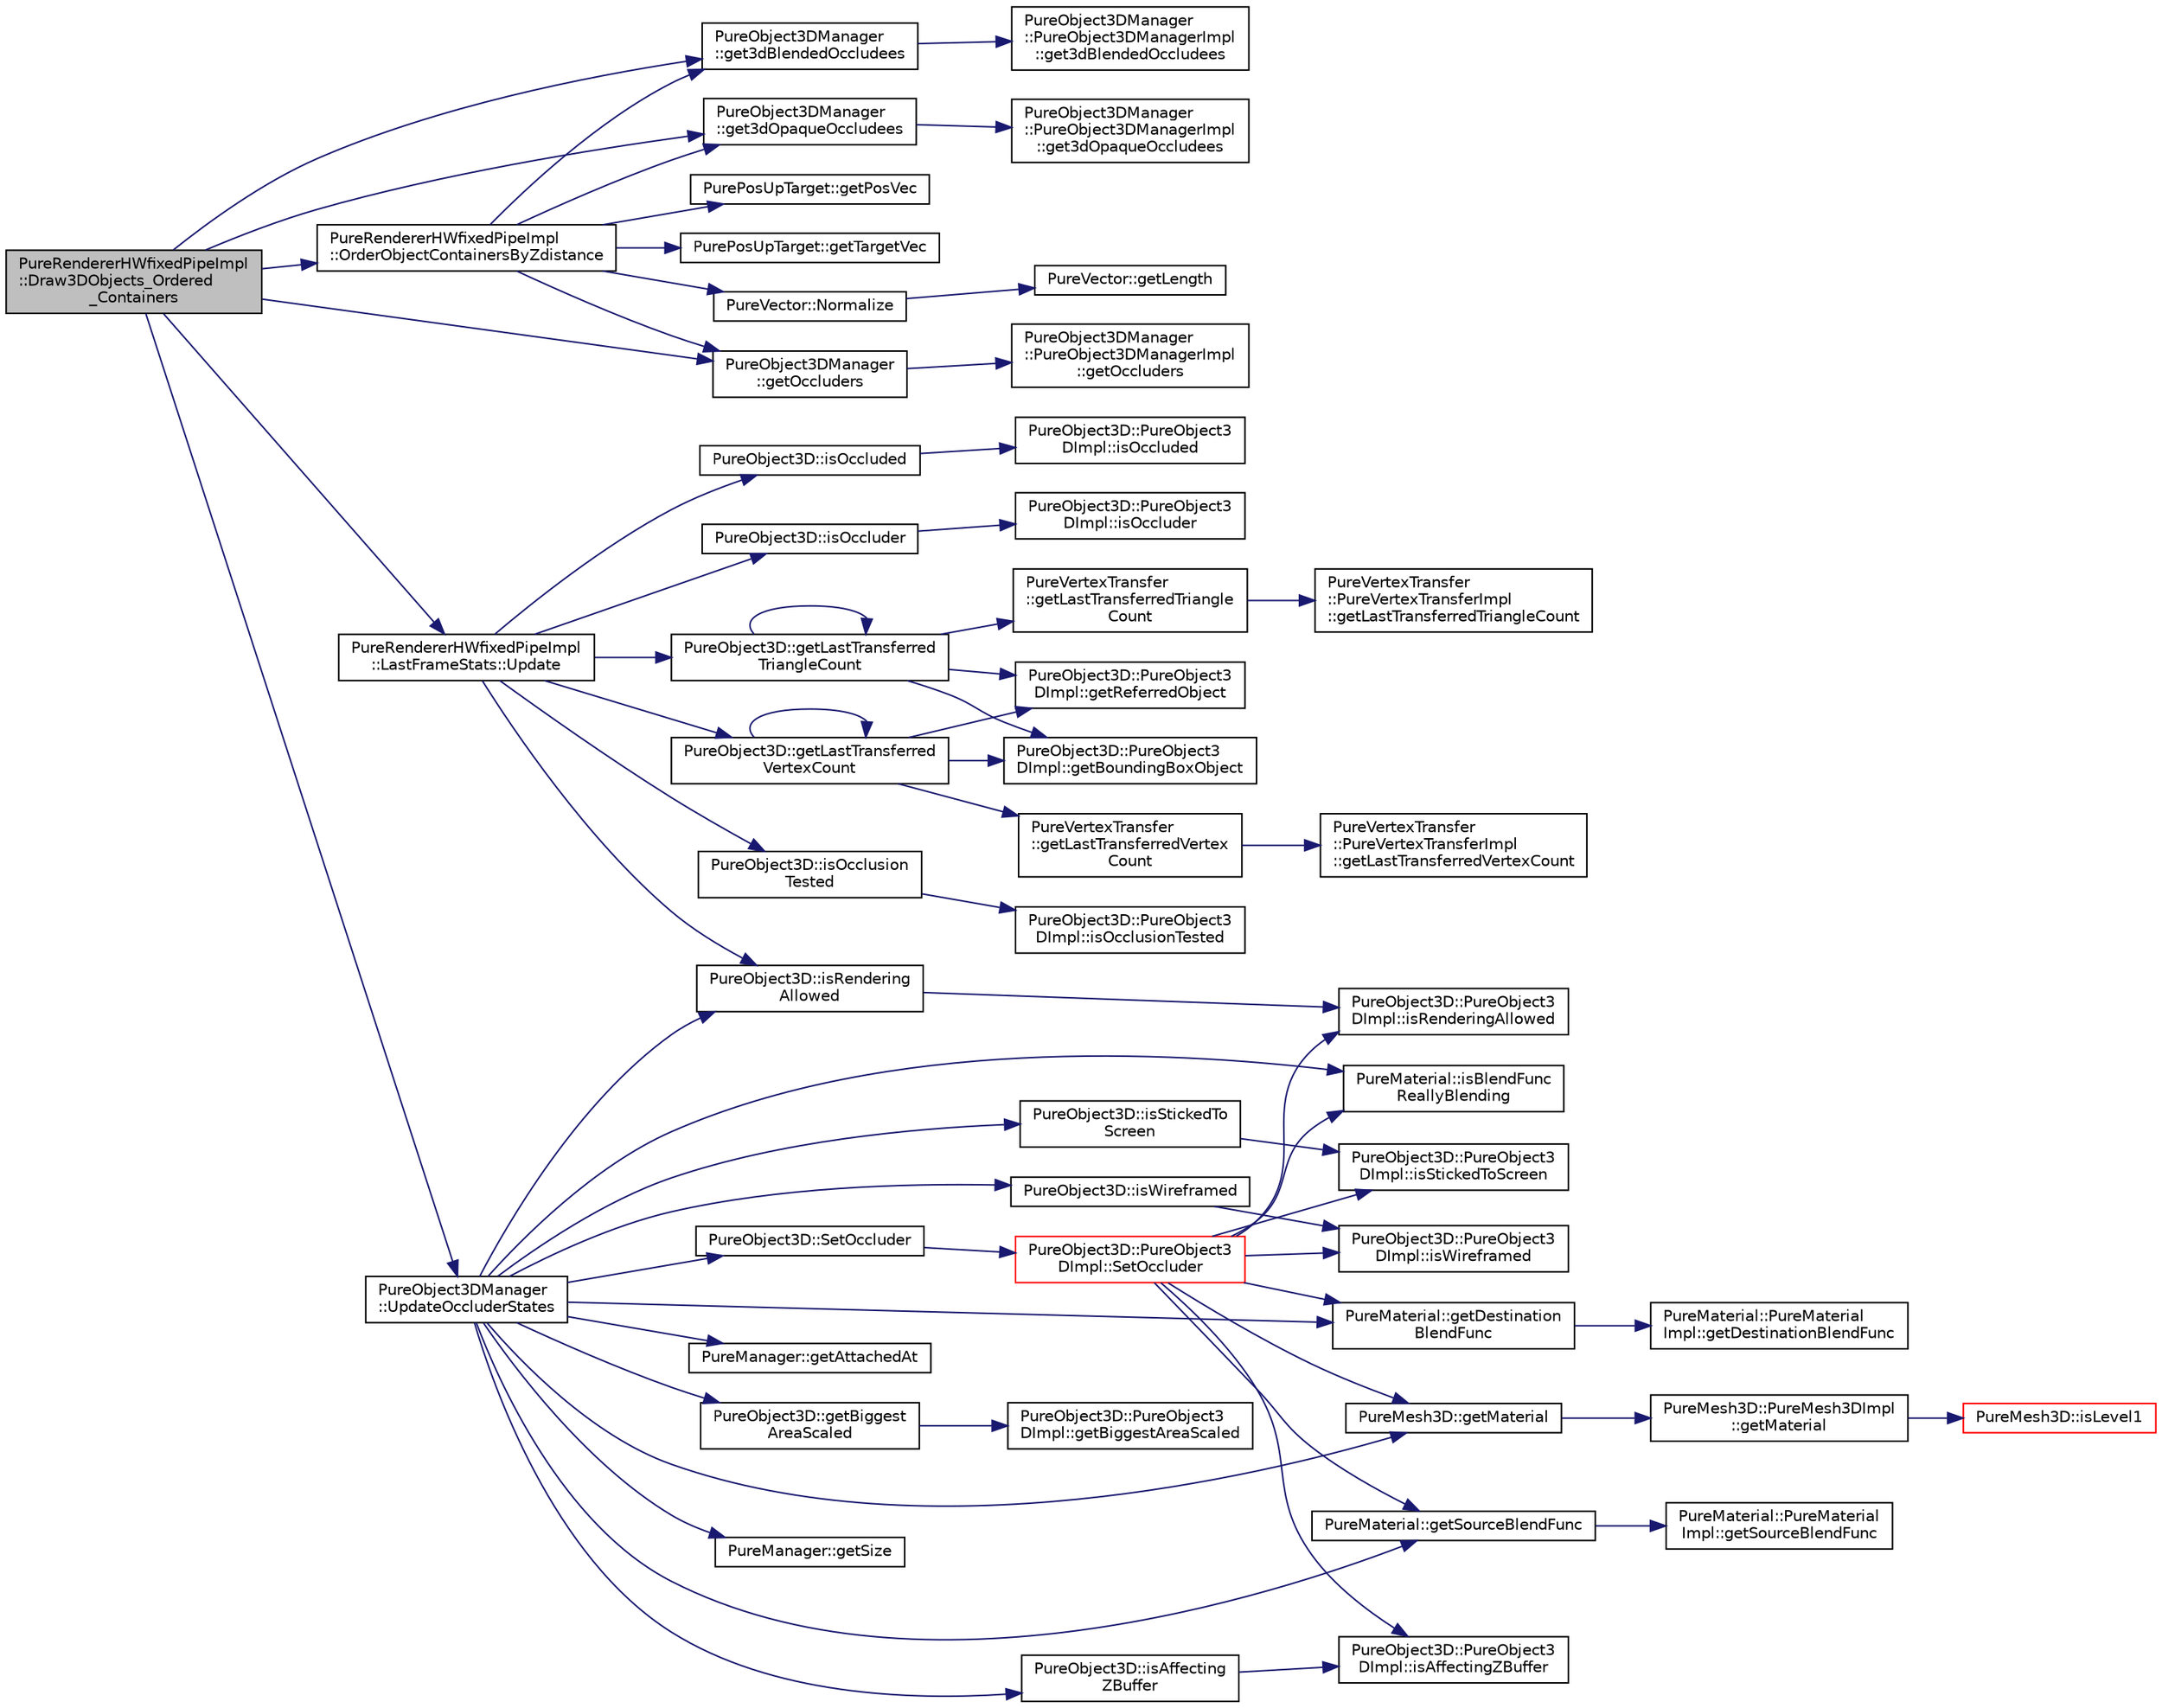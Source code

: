 digraph "PureRendererHWfixedPipeImpl::Draw3DObjects_Ordered_Containers"
{
 // LATEX_PDF_SIZE
  edge [fontname="Helvetica",fontsize="10",labelfontname="Helvetica",labelfontsize="10"];
  node [fontname="Helvetica",fontsize="10",shape=record];
  rankdir="LR";
  Node1 [label="PureRendererHWfixedPipeImpl\l::Draw3DObjects_Ordered\l_Containers",height=0.2,width=0.4,color="black", fillcolor="grey75", style="filled", fontcolor="black",tooltip="Draws 3D objects using separate Object3D containers."];
  Node1 -> Node2 [color="midnightblue",fontsize="10",style="solid",fontname="Helvetica"];
  Node2 [label="PureObject3DManager\l::get3dBlendedOccludees",height=0.2,width=0.4,color="black", fillcolor="white", style="filled",URL="$class_pure_object3_d_manager.html#a0319ff10f6b94d659b1cf9ecaff2b2f2",tooltip="Get a list of 3D (non-sticked) blended occludees."];
  Node2 -> Node3 [color="midnightblue",fontsize="10",style="solid",fontname="Helvetica"];
  Node3 [label="PureObject3DManager\l::PureObject3DManagerImpl\l::get3dBlendedOccludees",height=0.2,width=0.4,color="black", fillcolor="white", style="filled",URL="$class_pure_object3_d_manager_1_1_pure_object3_d_manager_impl.html#a211c07d8529d3092091cbfd04640f3a6",tooltip=" "];
  Node1 -> Node4 [color="midnightblue",fontsize="10",style="solid",fontname="Helvetica"];
  Node4 [label="PureObject3DManager\l::get3dOpaqueOccludees",height=0.2,width=0.4,color="black", fillcolor="white", style="filled",URL="$class_pure_object3_d_manager.html#a4574db4d84c1f9ae429f70b39d22e335",tooltip="Get a list of 3D (non-sticked) opaque (non-blended) occludees."];
  Node4 -> Node5 [color="midnightblue",fontsize="10",style="solid",fontname="Helvetica"];
  Node5 [label="PureObject3DManager\l::PureObject3DManagerImpl\l::get3dOpaqueOccludees",height=0.2,width=0.4,color="black", fillcolor="white", style="filled",URL="$class_pure_object3_d_manager_1_1_pure_object3_d_manager_impl.html#aad18da93cf0450105a3370adf9d6f3e4",tooltip=" "];
  Node1 -> Node6 [color="midnightblue",fontsize="10",style="solid",fontname="Helvetica"];
  Node6 [label="PureObject3DManager\l::getOccluders",height=0.2,width=0.4,color="black", fillcolor="white", style="filled",URL="$class_pure_object3_d_manager.html#af928bd00e2b8bf64131e40d9315cdac2",tooltip="Get a list of occluders."];
  Node6 -> Node7 [color="midnightblue",fontsize="10",style="solid",fontname="Helvetica"];
  Node7 [label="PureObject3DManager\l::PureObject3DManagerImpl\l::getOccluders",height=0.2,width=0.4,color="black", fillcolor="white", style="filled",URL="$class_pure_object3_d_manager_1_1_pure_object3_d_manager_impl.html#a1ced804e2fb80af9e2feaeb327e9a5ad",tooltip=" "];
  Node1 -> Node8 [color="midnightblue",fontsize="10",style="solid",fontname="Helvetica"];
  Node8 [label="PureRendererHWfixedPipeImpl\l::OrderObjectContainersByZdistance",height=0.2,width=0.4,color="black", fillcolor="white", style="filled",URL="$class_pure_renderer_h_wfixed_pipe_impl.html#a2f024914e582be97a60f1e1453536d12",tooltip="Orders objects by Z-distance relative to camera view."];
  Node8 -> Node2 [color="midnightblue",fontsize="10",style="solid",fontname="Helvetica"];
  Node8 -> Node4 [color="midnightblue",fontsize="10",style="solid",fontname="Helvetica"];
  Node8 -> Node6 [color="midnightblue",fontsize="10",style="solid",fontname="Helvetica"];
  Node8 -> Node9 [color="midnightblue",fontsize="10",style="solid",fontname="Helvetica"];
  Node9 [label="PurePosUpTarget::getPosVec",height=0.2,width=0.4,color="black", fillcolor="white", style="filled",URL="$class_pure_pos_up_target.html#a9746aa7f7dc347d35178b2f61acce74f",tooltip="Gets Position vector."];
  Node8 -> Node10 [color="midnightblue",fontsize="10",style="solid",fontname="Helvetica"];
  Node10 [label="PurePosUpTarget::getTargetVec",height=0.2,width=0.4,color="black", fillcolor="white", style="filled",URL="$class_pure_pos_up_target.html#a3581f9c62cc1455af15f144553a8beda",tooltip="Gets Target vector."];
  Node8 -> Node11 [color="midnightblue",fontsize="10",style="solid",fontname="Helvetica"];
  Node11 [label="PureVector::Normalize",height=0.2,width=0.4,color="black", fillcolor="white", style="filled",URL="$class_pure_vector.html#a011fd4f34f4a288519986fe51219c245",tooltip="Normalizes the coordinates."];
  Node11 -> Node12 [color="midnightblue",fontsize="10",style="solid",fontname="Helvetica"];
  Node12 [label="PureVector::getLength",height=0.2,width=0.4,color="black", fillcolor="white", style="filled",URL="$class_pure_vector.html#ab46a1c67a233f83d514d96194481f747",tooltip="Gets the length."];
  Node1 -> Node13 [color="midnightblue",fontsize="10",style="solid",fontname="Helvetica"];
  Node13 [label="PureRendererHWfixedPipeImpl\l::LastFrameStats::Update",height=0.2,width=0.4,color="black", fillcolor="white", style="filled",URL="$class_pure_renderer_h_wfixed_pipe_impl_1_1_last_frame_stats.html#a7ae64c631a2901e487ab9f51aa2387ea",tooltip="Updates the per-frame stats with data from the given object."];
  Node13 -> Node14 [color="midnightblue",fontsize="10",style="solid",fontname="Helvetica"];
  Node14 [label="PureObject3D::getLastTransferred\lTriangleCount",height=0.2,width=0.4,color="black", fillcolor="white", style="filled",URL="$class_pure_object3_d.html#aefcc39b8e2db8a163076efdc52b952a6",tooltip="Gets the number of triangles sent to graphics pipeline by the last transferVertices() call."];
  Node14 -> Node15 [color="midnightblue",fontsize="10",style="solid",fontname="Helvetica"];
  Node15 [label="PureObject3D::PureObject3\lDImpl::getBoundingBoxObject",height=0.2,width=0.4,color="black", fillcolor="white", style="filled",URL="$class_pure_object3_d_1_1_pure_object3_d_impl.html#a115f9aeb18e8796570c6ff232e6c59cf",tooltip=" "];
  Node14 -> Node14 [color="midnightblue",fontsize="10",style="solid",fontname="Helvetica"];
  Node14 -> Node16 [color="midnightblue",fontsize="10",style="solid",fontname="Helvetica"];
  Node16 [label="PureVertexTransfer\l::getLastTransferredTriangle\lCount",height=0.2,width=0.4,color="black", fillcolor="white", style="filled",URL="$class_pure_vertex_transfer.html#a038b3948f8f9999f13928b2d495d1870",tooltip="Gets the number of triangles sent to graphics pipeline by the last transferVertices() call."];
  Node16 -> Node17 [color="midnightblue",fontsize="10",style="solid",fontname="Helvetica"];
  Node17 [label="PureVertexTransfer\l::PureVertexTransferImpl\l::getLastTransferredTriangleCount",height=0.2,width=0.4,color="black", fillcolor="white", style="filled",URL="$class_pure_vertex_transfer_1_1_pure_vertex_transfer_impl.html#a8abd46b6818113d9c0f8f3dcb5c855fa",tooltip=" "];
  Node14 -> Node18 [color="midnightblue",fontsize="10",style="solid",fontname="Helvetica"];
  Node18 [label="PureObject3D::PureObject3\lDImpl::getReferredObject",height=0.2,width=0.4,color="black", fillcolor="white", style="filled",URL="$class_pure_object3_d_1_1_pure_object3_d_impl.html#a40d9f6688f4f5c505ca45cb476c36eec",tooltip=" "];
  Node13 -> Node19 [color="midnightblue",fontsize="10",style="solid",fontname="Helvetica"];
  Node19 [label="PureObject3D::getLastTransferred\lVertexCount",height=0.2,width=0.4,color="black", fillcolor="white", style="filled",URL="$class_pure_object3_d.html#aed9dab5d9a4a9d44f8df711f6fd9137c",tooltip="Gets the number of vertices sent to graphics pipeline by the last transferVertices() call."];
  Node19 -> Node15 [color="midnightblue",fontsize="10",style="solid",fontname="Helvetica"];
  Node19 -> Node19 [color="midnightblue",fontsize="10",style="solid",fontname="Helvetica"];
  Node19 -> Node20 [color="midnightblue",fontsize="10",style="solid",fontname="Helvetica"];
  Node20 [label="PureVertexTransfer\l::getLastTransferredVertex\lCount",height=0.2,width=0.4,color="black", fillcolor="white", style="filled",URL="$class_pure_vertex_transfer.html#ab857ca93975c0cb8c3b076b3620c5aee",tooltip="Gets the number of vertices sent to graphics pipeline by the last transferVertices() call."];
  Node20 -> Node21 [color="midnightblue",fontsize="10",style="solid",fontname="Helvetica"];
  Node21 [label="PureVertexTransfer\l::PureVertexTransferImpl\l::getLastTransferredVertexCount",height=0.2,width=0.4,color="black", fillcolor="white", style="filled",URL="$class_pure_vertex_transfer_1_1_pure_vertex_transfer_impl.html#a76122d130051bde47455f1eb33d077d8",tooltip=" "];
  Node19 -> Node18 [color="midnightblue",fontsize="10",style="solid",fontname="Helvetica"];
  Node13 -> Node22 [color="midnightblue",fontsize="10",style="solid",fontname="Helvetica"];
  Node22 [label="PureObject3D::isOccluded",height=0.2,width=0.4,color="black", fillcolor="white", style="filled",URL="$class_pure_object3_d.html#a9cffd76678803cfe6906236a24eb6664",tooltip="Gets whether this object was occluded or not based on the last finished occlusion test."];
  Node22 -> Node23 [color="midnightblue",fontsize="10",style="solid",fontname="Helvetica"];
  Node23 [label="PureObject3D::PureObject3\lDImpl::isOccluded",height=0.2,width=0.4,color="black", fillcolor="white", style="filled",URL="$class_pure_object3_d_1_1_pure_object3_d_impl.html#a1846c143acdb3bc79236b1721025c32d",tooltip=" "];
  Node13 -> Node24 [color="midnightblue",fontsize="10",style="solid",fontname="Helvetica"];
  Node24 [label="PureObject3D::isOccluder",height=0.2,width=0.4,color="black", fillcolor="white", style="filled",URL="$class_pure_object3_d.html#af542e7deb1c80b0a3382c2ededa3121c",tooltip="Gets whether this object should be considered as an occluder during rendering."];
  Node24 -> Node25 [color="midnightblue",fontsize="10",style="solid",fontname="Helvetica"];
  Node25 [label="PureObject3D::PureObject3\lDImpl::isOccluder",height=0.2,width=0.4,color="black", fillcolor="white", style="filled",URL="$class_pure_object3_d_1_1_pure_object3_d_impl.html#ae36022b4a72908449cf8a6e0ecf2eec1",tooltip=" "];
  Node13 -> Node26 [color="midnightblue",fontsize="10",style="solid",fontname="Helvetica"];
  Node26 [label="PureObject3D::isOcclusion\lTested",height=0.2,width=0.4,color="black", fillcolor="white", style="filled",URL="$class_pure_object3_d.html#a7718ebe0f775ef5710cb2c9ec4c7c5ac",tooltip="Gets whether this object is being tested if it is occluded or not."];
  Node26 -> Node27 [color="midnightblue",fontsize="10",style="solid",fontname="Helvetica"];
  Node27 [label="PureObject3D::PureObject3\lDImpl::isOcclusionTested",height=0.2,width=0.4,color="black", fillcolor="white", style="filled",URL="$class_pure_object3_d_1_1_pure_object3_d_impl.html#ab9596fc897039e3655a32f1ff7ab627d",tooltip=" "];
  Node13 -> Node28 [color="midnightblue",fontsize="10",style="solid",fontname="Helvetica"];
  Node28 [label="PureObject3D::isRendering\lAllowed",height=0.2,width=0.4,color="black", fillcolor="white", style="filled",URL="$class_pure_object3_d.html#a201bcb9211c6f628a57b265979091950",tooltip="Gets if rendering is allowed."];
  Node28 -> Node29 [color="midnightblue",fontsize="10",style="solid",fontname="Helvetica"];
  Node29 [label="PureObject3D::PureObject3\lDImpl::isRenderingAllowed",height=0.2,width=0.4,color="black", fillcolor="white", style="filled",URL="$class_pure_object3_d_1_1_pure_object3_d_impl.html#a3ebad391eaa5df9a40a207fbacc0573e",tooltip=" "];
  Node1 -> Node30 [color="midnightblue",fontsize="10",style="solid",fontname="Helvetica"];
  Node30 [label="PureObject3DManager\l::UpdateOccluderStates",height=0.2,width=0.4,color="black", fillcolor="white", style="filled",URL="$class_pure_object3_d_manager.html#a20d9c29b450098803aa457b572859d92",tooltip="Iterates over its manageds and updates their occluder states."];
  Node30 -> Node31 [color="midnightblue",fontsize="10",style="solid",fontname="Helvetica"];
  Node31 [label="PureManager::getAttachedAt",height=0.2,width=0.4,color="black", fillcolor="white", style="filled",URL="$class_pure_manager.html#a9dc649f2708925167bec9d35c5cd1dac",tooltip="Gets the pointer to the managed at the given index."];
  Node30 -> Node32 [color="midnightblue",fontsize="10",style="solid",fontname="Helvetica"];
  Node32 [label="PureObject3D::getBiggest\lAreaScaled",height=0.2,width=0.4,color="black", fillcolor="white", style="filled",URL="$class_pure_object3_d.html#a64a254d2fd2fc5a94851d006aa0762df",tooltip="Gets the biggest area of the object on either plane (XY, XZ or YZ), scaled by current scaling factor."];
  Node32 -> Node33 [color="midnightblue",fontsize="10",style="solid",fontname="Helvetica"];
  Node33 [label="PureObject3D::PureObject3\lDImpl::getBiggestAreaScaled",height=0.2,width=0.4,color="black", fillcolor="white", style="filled",URL="$class_pure_object3_d_1_1_pure_object3_d_impl.html#ac973b31232de2b4c3d279d1370bdec9a",tooltip=" "];
  Node30 -> Node34 [color="midnightblue",fontsize="10",style="solid",fontname="Helvetica"];
  Node34 [label="PureMaterial::getDestination\lBlendFunc",height=0.2,width=0.4,color="black", fillcolor="white", style="filled",URL="$class_pure_material.html#a6da69b985d3b4aaa53e1fd09e60a0cf3",tooltip="Gets the destination blend factor on the specified level."];
  Node34 -> Node35 [color="midnightblue",fontsize="10",style="solid",fontname="Helvetica"];
  Node35 [label="PureMaterial::PureMaterial\lImpl::getDestinationBlendFunc",height=0.2,width=0.4,color="black", fillcolor="white", style="filled",URL="$class_pure_material_1_1_pure_material_impl.html#a27ebedf739437582388bcf695952a905",tooltip=" "];
  Node30 -> Node36 [color="midnightblue",fontsize="10",style="solid",fontname="Helvetica"];
  Node36 [label="PureMesh3D::getMaterial",height=0.2,width=0.4,color="black", fillcolor="white", style="filled",URL="$class_pure_mesh3_d.html#a5a24f2851af802c62d43f211828302ce",tooltip="Gets the material."];
  Node36 -> Node37 [color="midnightblue",fontsize="10",style="solid",fontname="Helvetica"];
  Node37 [label="PureMesh3D::PureMesh3DImpl\l::getMaterial",height=0.2,width=0.4,color="black", fillcolor="white", style="filled",URL="$class_pure_mesh3_d_1_1_pure_mesh3_d_impl.html#aee17b7f49111f4bb38ae444338ae445f",tooltip=" "];
  Node37 -> Node38 [color="midnightblue",fontsize="10",style="solid",fontname="Helvetica"];
  Node38 [label="PureMesh3D::isLevel1",height=0.2,width=0.4,color="red", fillcolor="white", style="filled",URL="$class_pure_mesh3_d.html#a5994d09a83ab409a273eeffff3d6b105",tooltip="Tells if the mesh is a level-1 parent mesh."];
  Node30 -> Node40 [color="midnightblue",fontsize="10",style="solid",fontname="Helvetica"];
  Node40 [label="PureManager::getSize",height=0.2,width=0.4,color="black", fillcolor="white", style="filled",URL="$class_pure_manager.html#ab0e16425f31ab0363649bfacdecec94d",tooltip="Gets the number of allocated slots for managed objects; getSize() >= getCount()."];
  Node30 -> Node41 [color="midnightblue",fontsize="10",style="solid",fontname="Helvetica"];
  Node41 [label="PureMaterial::getSourceBlendFunc",height=0.2,width=0.4,color="black", fillcolor="white", style="filled",URL="$class_pure_material.html#ae232adc941aec0ffbe7533c28ec58546",tooltip="Gets the source blend factor on the specified level."];
  Node41 -> Node42 [color="midnightblue",fontsize="10",style="solid",fontname="Helvetica"];
  Node42 [label="PureMaterial::PureMaterial\lImpl::getSourceBlendFunc",height=0.2,width=0.4,color="black", fillcolor="white", style="filled",URL="$class_pure_material_1_1_pure_material_impl.html#abf42ebc8a2be9ca0558c18856d756244",tooltip=" "];
  Node30 -> Node43 [color="midnightblue",fontsize="10",style="solid",fontname="Helvetica"];
  Node43 [label="PureObject3D::isAffecting\lZBuffer",height=0.2,width=0.4,color="black", fillcolor="white", style="filled",URL="$class_pure_object3_d.html#a1d51f67fa13dde31113edaa80645221a",tooltip="Gets whether we write to the Z-Buffer while rendering."];
  Node43 -> Node44 [color="midnightblue",fontsize="10",style="solid",fontname="Helvetica"];
  Node44 [label="PureObject3D::PureObject3\lDImpl::isAffectingZBuffer",height=0.2,width=0.4,color="black", fillcolor="white", style="filled",URL="$class_pure_object3_d_1_1_pure_object3_d_impl.html#a8c3b655ab945c1f5e0e98f40bc742fc2",tooltip=" "];
  Node30 -> Node45 [color="midnightblue",fontsize="10",style="solid",fontname="Helvetica"];
  Node45 [label="PureMaterial::isBlendFunc\lReallyBlending",height=0.2,width=0.4,color="black", fillcolor="white", style="filled",URL="$class_pure_material.html#a6d975b46498ae73a8bf69e774123c271",tooltip="Gets whether the given source and destination factors really mean blending or not."];
  Node30 -> Node28 [color="midnightblue",fontsize="10",style="solid",fontname="Helvetica"];
  Node30 -> Node46 [color="midnightblue",fontsize="10",style="solid",fontname="Helvetica"];
  Node46 [label="PureObject3D::isStickedTo\lScreen",height=0.2,width=0.4,color="black", fillcolor="white", style="filled",URL="$class_pure_object3_d.html#a0413a083561563c72dff35a13fb9d105",tooltip="Gets the sticked-to-screen state."];
  Node46 -> Node47 [color="midnightblue",fontsize="10",style="solid",fontname="Helvetica"];
  Node47 [label="PureObject3D::PureObject3\lDImpl::isStickedToScreen",height=0.2,width=0.4,color="black", fillcolor="white", style="filled",URL="$class_pure_object3_d_1_1_pure_object3_d_impl.html#a78f21169b2e0759f8c52870886d5ec98",tooltip=" "];
  Node30 -> Node48 [color="midnightblue",fontsize="10",style="solid",fontname="Helvetica"];
  Node48 [label="PureObject3D::isWireframed",height=0.2,width=0.4,color="black", fillcolor="white", style="filled",URL="$class_pure_object3_d.html#afae195cfb4fd547e21719cf608be1ae2",tooltip="Gets the wireframed state."];
  Node48 -> Node49 [color="midnightblue",fontsize="10",style="solid",fontname="Helvetica"];
  Node49 [label="PureObject3D::PureObject3\lDImpl::isWireframed",height=0.2,width=0.4,color="black", fillcolor="white", style="filled",URL="$class_pure_object3_d_1_1_pure_object3_d_impl.html#adc6f6cc2c26aaa6eda00cc03d068ad4b",tooltip=" "];
  Node30 -> Node50 [color="midnightblue",fontsize="10",style="solid",fontname="Helvetica"];
  Node50 [label="PureObject3D::SetOccluder",height=0.2,width=0.4,color="black", fillcolor="white", style="filled",URL="$class_pure_object3_d.html#a1aaf497b7ca6481d9895b44928fe0cef",tooltip="Sets whether this object should be considered as an occluder during rendering."];
  Node50 -> Node51 [color="midnightblue",fontsize="10",style="solid",fontname="Helvetica"];
  Node51 [label="PureObject3D::PureObject3\lDImpl::SetOccluder",height=0.2,width=0.4,color="red", fillcolor="white", style="filled",URL="$class_pure_object3_d_1_1_pure_object3_d_impl.html#a65d2ce3b6bc9e7ecce2fbbaeaeba1d36",tooltip=" "];
  Node51 -> Node34 [color="midnightblue",fontsize="10",style="solid",fontname="Helvetica"];
  Node51 -> Node36 [color="midnightblue",fontsize="10",style="solid",fontname="Helvetica"];
  Node51 -> Node41 [color="midnightblue",fontsize="10",style="solid",fontname="Helvetica"];
  Node51 -> Node44 [color="midnightblue",fontsize="10",style="solid",fontname="Helvetica"];
  Node51 -> Node45 [color="midnightblue",fontsize="10",style="solid",fontname="Helvetica"];
  Node51 -> Node29 [color="midnightblue",fontsize="10",style="solid",fontname="Helvetica"];
  Node51 -> Node47 [color="midnightblue",fontsize="10",style="solid",fontname="Helvetica"];
  Node51 -> Node49 [color="midnightblue",fontsize="10",style="solid",fontname="Helvetica"];
}
